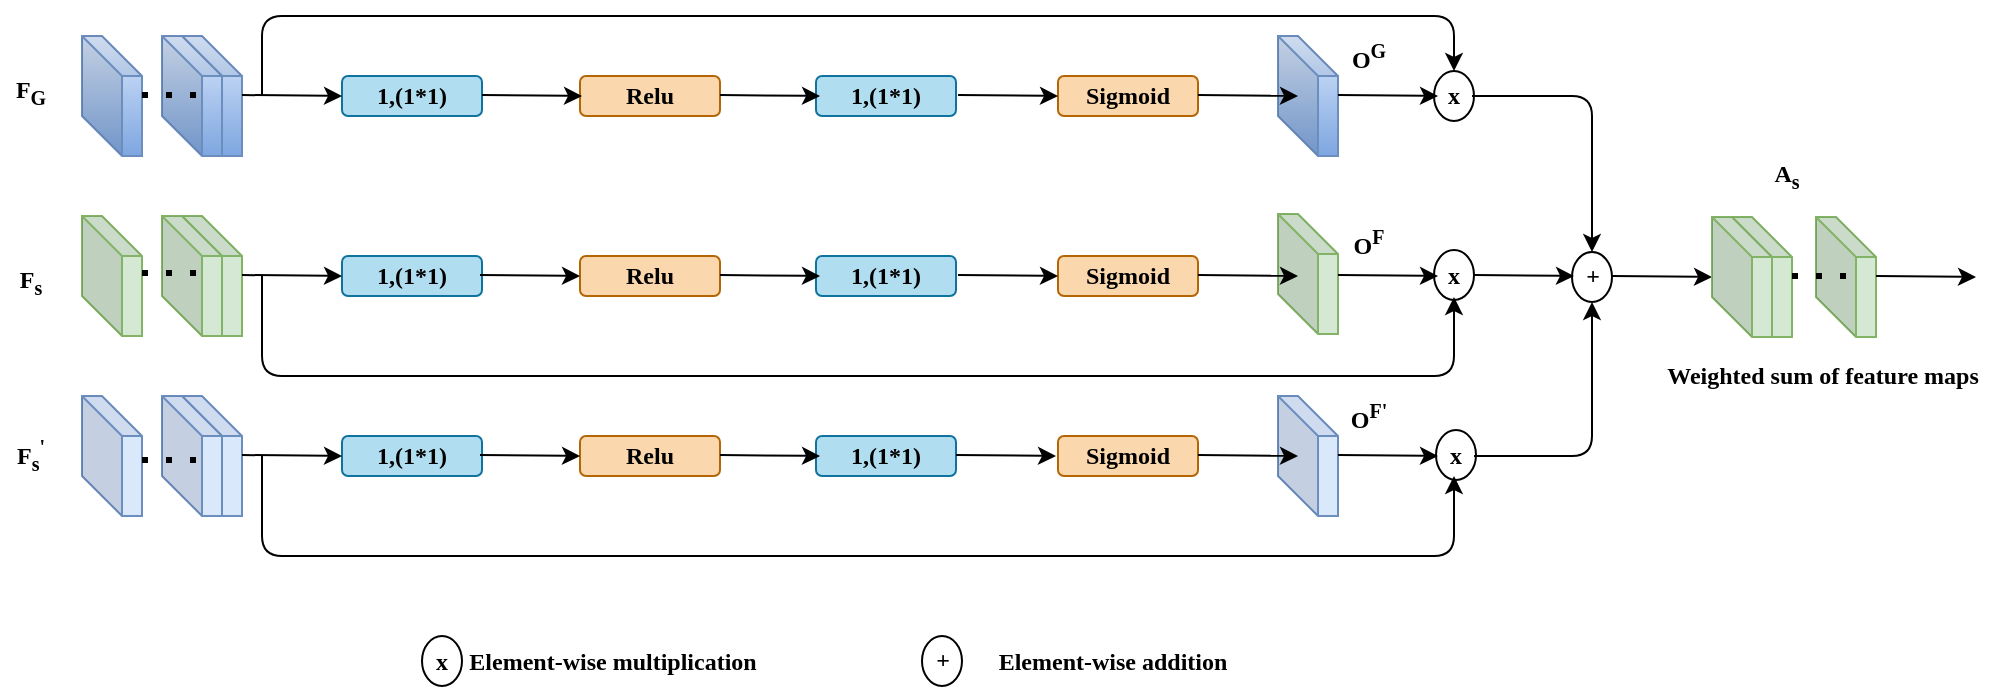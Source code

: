 <mxfile version="13.4.2" type="github"><diagram id="vYfjaxlOnfIvZAqjm3u5" name="Page-1"><mxGraphModel dx="1355" dy="747" grid="1" gridSize="10" guides="1" tooltips="1" connect="1" arrows="1" fold="1" page="1" pageScale="1" pageWidth="850" pageHeight="1100" math="0" shadow="0"><root><mxCell id="0"/><mxCell id="1" parent="0"/><mxCell id="uhKvVwn_lFzMIvuw0RDi-98" value="" style="ellipse;whiteSpace=wrap;html=1;fontFamily=Times New Roman;fontStyle=1" vertex="1" parent="1"><mxGeometry x="501" y="350" width="20" height="25" as="geometry"/></mxCell><mxCell id="uhKvVwn_lFzMIvuw0RDi-99" value="" style="shape=cube;whiteSpace=wrap;html=1;boundedLbl=1;backgroundOutline=1;darkOpacity=0.05;darkOpacity2=0.1;fillColor=#dae8fc;strokeColor=#6c8ebf;gradientColor=#7ea6e0;fontFamily=Times New Roman;fontStyle=1" vertex="1" parent="1"><mxGeometry x="131" y="50" width="30" height="60" as="geometry"/></mxCell><mxCell id="uhKvVwn_lFzMIvuw0RDi-100" value="" style="shape=cube;whiteSpace=wrap;html=1;boundedLbl=1;backgroundOutline=1;darkOpacity=0.05;darkOpacity2=0.1;fillColor=#d5e8d4;strokeColor=#82b366;fontFamily=Times New Roman;fontStyle=1" vertex="1" parent="1"><mxGeometry x="131" y="140" width="30" height="60" as="geometry"/></mxCell><mxCell id="uhKvVwn_lFzMIvuw0RDi-101" value="" style="shape=cube;whiteSpace=wrap;html=1;boundedLbl=1;backgroundOutline=1;darkOpacity=0.05;darkOpacity2=0.1;fillColor=#dae8fc;strokeColor=#6c8ebf;fontFamily=Times New Roman;fontStyle=1" vertex="1" parent="1"><mxGeometry x="131" y="230" width="30" height="60" as="geometry"/></mxCell><mxCell id="uhKvVwn_lFzMIvuw0RDi-102" value="1,(1*1)" style="rounded=1;whiteSpace=wrap;html=1;fillColor=#b1ddf0;strokeColor=#10739e;fontFamily=Times New Roman;fontStyle=1" vertex="1" parent="1"><mxGeometry x="211" y="70" width="70" height="20" as="geometry"/></mxCell><mxCell id="uhKvVwn_lFzMIvuw0RDi-103" value="1,(1*1)" style="rounded=1;whiteSpace=wrap;html=1;fillColor=#b1ddf0;strokeColor=#10739e;fontFamily=Times New Roman;fontStyle=1" vertex="1" parent="1"><mxGeometry x="211" y="160" width="70" height="20" as="geometry"/></mxCell><mxCell id="uhKvVwn_lFzMIvuw0RDi-104" value="1,(1*1)" style="rounded=1;whiteSpace=wrap;html=1;fillColor=#b1ddf0;strokeColor=#10739e;fontFamily=Times New Roman;fontStyle=1" vertex="1" parent="1"><mxGeometry x="211" y="250" width="70" height="20" as="geometry"/></mxCell><mxCell id="uhKvVwn_lFzMIvuw0RDi-105" value="Relu" style="rounded=1;whiteSpace=wrap;html=1;fillColor=#fad7ac;strokeColor=#b46504;fontFamily=Times New Roman;fontStyle=1" vertex="1" parent="1"><mxGeometry x="330" y="70" width="70" height="20" as="geometry"/></mxCell><mxCell id="uhKvVwn_lFzMIvuw0RDi-106" value="Relu" style="rounded=1;whiteSpace=wrap;html=1;fillColor=#fad7ac;strokeColor=#b46504;fontFamily=Times New Roman;fontStyle=1" vertex="1" parent="1"><mxGeometry x="330" y="160" width="70" height="20" as="geometry"/></mxCell><mxCell id="uhKvVwn_lFzMIvuw0RDi-107" value="Relu" style="rounded=1;whiteSpace=wrap;html=1;fillColor=#fad7ac;strokeColor=#b46504;fontFamily=Times New Roman;fontStyle=1" vertex="1" parent="1"><mxGeometry x="330" y="250" width="70" height="20" as="geometry"/></mxCell><mxCell id="uhKvVwn_lFzMIvuw0RDi-108" value="1,(1*1)" style="rounded=1;whiteSpace=wrap;html=1;fillColor=#b1ddf0;strokeColor=#10739e;fontFamily=Times New Roman;fontStyle=1" vertex="1" parent="1"><mxGeometry x="448" y="70" width="70" height="20" as="geometry"/></mxCell><mxCell id="uhKvVwn_lFzMIvuw0RDi-109" value="1,(1*1)" style="rounded=1;whiteSpace=wrap;html=1;fillColor=#b1ddf0;strokeColor=#10739e;fontFamily=Times New Roman;fontStyle=1" vertex="1" parent="1"><mxGeometry x="448" y="160" width="70" height="20" as="geometry"/></mxCell><mxCell id="uhKvVwn_lFzMIvuw0RDi-110" value="1,(1*1)" style="rounded=1;whiteSpace=wrap;html=1;fillColor=#b1ddf0;strokeColor=#10739e;fontFamily=Times New Roman;fontStyle=1" vertex="1" parent="1"><mxGeometry x="448" y="250" width="70" height="20" as="geometry"/></mxCell><mxCell id="uhKvVwn_lFzMIvuw0RDi-111" value="Sigmoid" style="rounded=1;whiteSpace=wrap;html=1;fillColor=#fad7ac;strokeColor=#b46504;fontFamily=Times New Roman;fontStyle=1" vertex="1" parent="1"><mxGeometry x="569" y="70" width="70" height="20" as="geometry"/></mxCell><mxCell id="uhKvVwn_lFzMIvuw0RDi-112" value="Sigmoid" style="rounded=1;whiteSpace=wrap;html=1;fillColor=#fad7ac;strokeColor=#b46504;fontFamily=Times New Roman;fontStyle=1" vertex="1" parent="1"><mxGeometry x="569" y="160" width="70" height="20" as="geometry"/></mxCell><mxCell id="uhKvVwn_lFzMIvuw0RDi-113" value="Sigmoid" style="rounded=1;whiteSpace=wrap;html=1;fillColor=#fad7ac;strokeColor=#b46504;fontFamily=Times New Roman;fontStyle=1" vertex="1" parent="1"><mxGeometry x="569" y="250" width="70" height="20" as="geometry"/></mxCell><mxCell id="uhKvVwn_lFzMIvuw0RDi-114" value="" style="shape=cube;whiteSpace=wrap;html=1;boundedLbl=1;backgroundOutline=1;darkOpacity=0.05;darkOpacity2=0.1;fillColor=#dae8fc;strokeColor=#6c8ebf;gradientColor=#7ea6e0;fontFamily=Times New Roman;fontStyle=1" vertex="1" parent="1"><mxGeometry x="679" y="50" width="30" height="60" as="geometry"/></mxCell><mxCell id="uhKvVwn_lFzMIvuw0RDi-115" value="" style="shape=cube;whiteSpace=wrap;html=1;boundedLbl=1;backgroundOutline=1;darkOpacity=0.05;darkOpacity2=0.1;fillColor=#d5e8d4;strokeColor=#82b366;fontFamily=Times New Roman;fontStyle=1" vertex="1" parent="1"><mxGeometry x="679" y="139" width="30" height="60" as="geometry"/></mxCell><mxCell id="uhKvVwn_lFzMIvuw0RDi-116" value="" style="shape=cube;whiteSpace=wrap;html=1;boundedLbl=1;backgroundOutline=1;darkOpacity=0.05;darkOpacity2=0.1;fillColor=#dae8fc;strokeColor=#6c8ebf;fontFamily=Times New Roman;fontStyle=1" vertex="1" parent="1"><mxGeometry x="679" y="230" width="30" height="60" as="geometry"/></mxCell><mxCell id="uhKvVwn_lFzMIvuw0RDi-117" value="" style="shape=cube;whiteSpace=wrap;html=1;boundedLbl=1;backgroundOutline=1;darkOpacity=0.05;darkOpacity2=0.1;fillColor=#dae8fc;strokeColor=#6c8ebf;gradientColor=#7ea6e0;fontFamily=Times New Roman;fontStyle=1" vertex="1" parent="1"><mxGeometry x="121" y="50" width="30" height="60" as="geometry"/></mxCell><mxCell id="uhKvVwn_lFzMIvuw0RDi-118" value="" style="shape=cube;whiteSpace=wrap;html=1;boundedLbl=1;backgroundOutline=1;darkOpacity=0.05;darkOpacity2=0.1;fillColor=#dae8fc;strokeColor=#6c8ebf;gradientColor=#7ea6e0;fontFamily=Times New Roman;fontStyle=1" vertex="1" parent="1"><mxGeometry x="81" y="50" width="30" height="60" as="geometry"/></mxCell><mxCell id="uhKvVwn_lFzMIvuw0RDi-119" value="" style="shape=cube;whiteSpace=wrap;html=1;boundedLbl=1;backgroundOutline=1;darkOpacity=0.05;darkOpacity2=0.1;fillColor=#d5e8d4;strokeColor=#82b366;fontFamily=Times New Roman;fontStyle=1" vertex="1" parent="1"><mxGeometry x="121" y="140" width="30" height="60" as="geometry"/></mxCell><mxCell id="uhKvVwn_lFzMIvuw0RDi-120" value="" style="shape=cube;whiteSpace=wrap;html=1;boundedLbl=1;backgroundOutline=1;darkOpacity=0.05;darkOpacity2=0.1;fillColor=#d5e8d4;strokeColor=#82b366;fontFamily=Times New Roman;fontStyle=1" vertex="1" parent="1"><mxGeometry x="81" y="140" width="30" height="60" as="geometry"/></mxCell><mxCell id="uhKvVwn_lFzMIvuw0RDi-121" value="" style="shape=cube;whiteSpace=wrap;html=1;boundedLbl=1;backgroundOutline=1;darkOpacity=0.05;darkOpacity2=0.1;fillColor=#dae8fc;strokeColor=#6c8ebf;fontFamily=Times New Roman;fontStyle=1" vertex="1" parent="1"><mxGeometry x="121" y="230" width="30" height="60" as="geometry"/></mxCell><mxCell id="uhKvVwn_lFzMIvuw0RDi-122" value="" style="shape=cube;whiteSpace=wrap;html=1;boundedLbl=1;backgroundOutline=1;darkOpacity=0.05;darkOpacity2=0.1;fillColor=#dae8fc;strokeColor=#6c8ebf;fontFamily=Times New Roman;fontStyle=1" vertex="1" parent="1"><mxGeometry x="81" y="230" width="30" height="60" as="geometry"/></mxCell><mxCell id="uhKvVwn_lFzMIvuw0RDi-123" value="x" style="ellipse;whiteSpace=wrap;html=1;fontFamily=Times New Roman;fontStyle=1" vertex="1" parent="1"><mxGeometry x="757" y="67.5" width="20" height="25" as="geometry"/></mxCell><mxCell id="uhKvVwn_lFzMIvuw0RDi-124" value="x" style="ellipse;whiteSpace=wrap;html=1;fontFamily=Times New Roman;fontStyle=1" vertex="1" parent="1"><mxGeometry x="757" y="157" width="20" height="25" as="geometry"/></mxCell><mxCell id="uhKvVwn_lFzMIvuw0RDi-125" value="x" style="ellipse;whiteSpace=wrap;html=1;fontFamily=Times New Roman;fontStyle=1" vertex="1" parent="1"><mxGeometry x="758" y="247" width="20" height="25" as="geometry"/></mxCell><mxCell id="uhKvVwn_lFzMIvuw0RDi-126" value="" style="ellipse;whiteSpace=wrap;html=1;fontFamily=Times New Roman;fontStyle=1" vertex="1" parent="1"><mxGeometry x="826" y="158" width="20" height="25" as="geometry"/></mxCell><mxCell id="uhKvVwn_lFzMIvuw0RDi-127" value="" style="shape=cube;whiteSpace=wrap;html=1;boundedLbl=1;backgroundOutline=1;darkOpacity=0.05;darkOpacity2=0.1;fillColor=#d5e8d4;strokeColor=#82b366;fontFamily=Times New Roman;fontStyle=1" vertex="1" parent="1"><mxGeometry x="906" y="140.5" width="30" height="60" as="geometry"/></mxCell><mxCell id="uhKvVwn_lFzMIvuw0RDi-128" value="" style="endArrow=none;dashed=1;html=1;dashPattern=1 3;strokeWidth=3;fontFamily=Times New Roman;fontStyle=1" edge="1" parent="1"><mxGeometry width="50" height="50" relative="1" as="geometry"><mxPoint x="111" y="79.5" as="sourcePoint"/><mxPoint x="141" y="79.5" as="targetPoint"/></mxGeometry></mxCell><mxCell id="uhKvVwn_lFzMIvuw0RDi-129" value="" style="endArrow=none;dashed=1;html=1;dashPattern=1 3;strokeWidth=3;fontFamily=Times New Roman;fontStyle=1" edge="1" parent="1"><mxGeometry width="50" height="50" relative="1" as="geometry"><mxPoint x="111" y="168.5" as="sourcePoint"/><mxPoint x="141" y="168.5" as="targetPoint"/></mxGeometry></mxCell><mxCell id="uhKvVwn_lFzMIvuw0RDi-130" value="" style="endArrow=none;dashed=1;html=1;dashPattern=1 3;strokeWidth=3;fontFamily=Times New Roman;fontStyle=1" edge="1" parent="1"><mxGeometry width="50" height="50" relative="1" as="geometry"><mxPoint x="111" y="262" as="sourcePoint"/><mxPoint x="141" y="262" as="targetPoint"/></mxGeometry></mxCell><mxCell id="uhKvVwn_lFzMIvuw0RDi-131" value="" style="endArrow=classic;html=1;strokeWidth=1;entryX=0;entryY=0.5;entryDx=0;entryDy=0;fontFamily=Times New Roman;fontStyle=1" edge="1" parent="1" target="uhKvVwn_lFzMIvuw0RDi-102"><mxGeometry width="50" height="50" relative="1" as="geometry"><mxPoint x="161" y="79.5" as="sourcePoint"/><mxPoint x="201" y="79.5" as="targetPoint"/></mxGeometry></mxCell><mxCell id="uhKvVwn_lFzMIvuw0RDi-132" value="" style="endArrow=classic;html=1;strokeWidth=1;entryX=0;entryY=0.5;entryDx=0;entryDy=0;fontFamily=Times New Roman;fontStyle=1" edge="1" parent="1"><mxGeometry width="50" height="50" relative="1" as="geometry"><mxPoint x="281" y="79.5" as="sourcePoint"/><mxPoint x="331" y="80" as="targetPoint"/></mxGeometry></mxCell><mxCell id="uhKvVwn_lFzMIvuw0RDi-133" value="" style="endArrow=classic;html=1;strokeWidth=1;entryX=0;entryY=0.5;entryDx=0;entryDy=0;fontFamily=Times New Roman;fontStyle=1" edge="1" parent="1"><mxGeometry width="50" height="50" relative="1" as="geometry"><mxPoint x="400" y="79.5" as="sourcePoint"/><mxPoint x="450" y="80" as="targetPoint"/></mxGeometry></mxCell><mxCell id="uhKvVwn_lFzMIvuw0RDi-134" value="" style="endArrow=classic;html=1;strokeWidth=1;entryX=0;entryY=0.5;entryDx=0;entryDy=0;fontFamily=Times New Roman;fontStyle=1" edge="1" parent="1"><mxGeometry width="50" height="50" relative="1" as="geometry"><mxPoint x="519" y="79.5" as="sourcePoint"/><mxPoint x="569" y="80" as="targetPoint"/></mxGeometry></mxCell><mxCell id="uhKvVwn_lFzMIvuw0RDi-135" value="" style="endArrow=classic;html=1;strokeWidth=1;entryX=0;entryY=0.5;entryDx=0;entryDy=0;fontFamily=Times New Roman;fontStyle=1" edge="1" parent="1"><mxGeometry width="50" height="50" relative="1" as="geometry"><mxPoint x="639" y="79.5" as="sourcePoint"/><mxPoint x="689" y="80" as="targetPoint"/></mxGeometry></mxCell><mxCell id="uhKvVwn_lFzMIvuw0RDi-136" value="" style="endArrow=classic;html=1;strokeWidth=1;entryX=0;entryY=0.5;entryDx=0;entryDy=0;fontFamily=Times New Roman;fontStyle=1" edge="1" parent="1"><mxGeometry width="50" height="50" relative="1" as="geometry"><mxPoint x="161" y="169.5" as="sourcePoint"/><mxPoint x="211" y="170" as="targetPoint"/></mxGeometry></mxCell><mxCell id="uhKvVwn_lFzMIvuw0RDi-137" value="" style="endArrow=classic;html=1;strokeWidth=1;entryX=0;entryY=0.5;entryDx=0;entryDy=0;fontFamily=Times New Roman;fontStyle=1" edge="1" parent="1"><mxGeometry width="50" height="50" relative="1" as="geometry"><mxPoint x="280" y="169.5" as="sourcePoint"/><mxPoint x="330" y="170" as="targetPoint"/></mxGeometry></mxCell><mxCell id="uhKvVwn_lFzMIvuw0RDi-138" value="" style="endArrow=classic;html=1;strokeWidth=1;entryX=0;entryY=0.5;entryDx=0;entryDy=0;fontFamily=Times New Roman;fontStyle=1" edge="1" parent="1"><mxGeometry width="50" height="50" relative="1" as="geometry"><mxPoint x="400" y="169.5" as="sourcePoint"/><mxPoint x="450" y="170" as="targetPoint"/></mxGeometry></mxCell><mxCell id="uhKvVwn_lFzMIvuw0RDi-139" value="" style="endArrow=classic;html=1;strokeWidth=1;entryX=0;entryY=0.5;entryDx=0;entryDy=0;fontFamily=Times New Roman;fontStyle=1" edge="1" parent="1"><mxGeometry width="50" height="50" relative="1" as="geometry"><mxPoint x="519" y="169.5" as="sourcePoint"/><mxPoint x="569" y="170" as="targetPoint"/></mxGeometry></mxCell><mxCell id="uhKvVwn_lFzMIvuw0RDi-140" value="" style="endArrow=classic;html=1;strokeWidth=1;entryX=0;entryY=0.5;entryDx=0;entryDy=0;fontFamily=Times New Roman;fontStyle=1" edge="1" parent="1"><mxGeometry width="50" height="50" relative="1" as="geometry"><mxPoint x="639" y="169.5" as="sourcePoint"/><mxPoint x="689" y="170" as="targetPoint"/></mxGeometry></mxCell><mxCell id="uhKvVwn_lFzMIvuw0RDi-141" value="" style="endArrow=classic;html=1;strokeWidth=1;entryX=0;entryY=0.5;entryDx=0;entryDy=0;fontFamily=Times New Roman;fontStyle=1" edge="1" parent="1"><mxGeometry width="50" height="50" relative="1" as="geometry"><mxPoint x="161" y="259.5" as="sourcePoint"/><mxPoint x="211" y="260" as="targetPoint"/></mxGeometry></mxCell><mxCell id="uhKvVwn_lFzMIvuw0RDi-142" value="" style="endArrow=classic;html=1;strokeWidth=1;entryX=0;entryY=0.5;entryDx=0;entryDy=0;fontFamily=Times New Roman;fontStyle=1" edge="1" parent="1"><mxGeometry width="50" height="50" relative="1" as="geometry"><mxPoint x="280" y="259.5" as="sourcePoint"/><mxPoint x="330" y="260" as="targetPoint"/></mxGeometry></mxCell><mxCell id="uhKvVwn_lFzMIvuw0RDi-143" value="" style="endArrow=classic;html=1;strokeWidth=1;entryX=0;entryY=0.5;entryDx=0;entryDy=0;fontFamily=Times New Roman;fontStyle=1" edge="1" parent="1"><mxGeometry width="50" height="50" relative="1" as="geometry"><mxPoint x="400" y="259.5" as="sourcePoint"/><mxPoint x="450" y="260" as="targetPoint"/></mxGeometry></mxCell><mxCell id="uhKvVwn_lFzMIvuw0RDi-144" value="" style="endArrow=classic;html=1;strokeWidth=1;entryX=0;entryY=0.5;entryDx=0;entryDy=0;fontFamily=Times New Roman;fontStyle=1" edge="1" parent="1"><mxGeometry width="50" height="50" relative="1" as="geometry"><mxPoint x="518" y="259.5" as="sourcePoint"/><mxPoint x="568" y="260" as="targetPoint"/></mxGeometry></mxCell><mxCell id="uhKvVwn_lFzMIvuw0RDi-145" value="" style="endArrow=classic;html=1;strokeWidth=1;entryX=0;entryY=0.5;entryDx=0;entryDy=0;fontFamily=Times New Roman;fontStyle=1" edge="1" parent="1"><mxGeometry width="50" height="50" relative="1" as="geometry"><mxPoint x="639" y="259.5" as="sourcePoint"/><mxPoint x="689" y="260" as="targetPoint"/></mxGeometry></mxCell><mxCell id="uhKvVwn_lFzMIvuw0RDi-146" value="" style="endArrow=classic;html=1;strokeWidth=1;entryX=0;entryY=0.5;entryDx=0;entryDy=0;fontFamily=Times New Roman;fontStyle=1" edge="1" parent="1"><mxGeometry width="50" height="50" relative="1" as="geometry"><mxPoint x="709" y="79.5" as="sourcePoint"/><mxPoint x="759" y="80" as="targetPoint"/></mxGeometry></mxCell><mxCell id="uhKvVwn_lFzMIvuw0RDi-147" value="" style="endArrow=classic;html=1;strokeWidth=1;entryX=0;entryY=0.5;entryDx=0;entryDy=0;fontFamily=Times New Roman;fontStyle=1" edge="1" parent="1"><mxGeometry width="50" height="50" relative="1" as="geometry"><mxPoint x="709" y="169.5" as="sourcePoint"/><mxPoint x="759" y="170" as="targetPoint"/></mxGeometry></mxCell><mxCell id="uhKvVwn_lFzMIvuw0RDi-148" value="" style="endArrow=classic;html=1;strokeWidth=1;entryX=0;entryY=0.5;entryDx=0;entryDy=0;fontFamily=Times New Roman;fontStyle=1" edge="1" parent="1"><mxGeometry width="50" height="50" relative="1" as="geometry"><mxPoint x="709" y="259.5" as="sourcePoint"/><mxPoint x="759" y="260" as="targetPoint"/></mxGeometry></mxCell><mxCell id="uhKvVwn_lFzMIvuw0RDi-149" value="" style="endArrow=classic;html=1;strokeWidth=1;entryX=0;entryY=0.5;entryDx=0;entryDy=0;fontFamily=Times New Roman;fontStyle=1" edge="1" parent="1"><mxGeometry width="50" height="50" relative="1" as="geometry"><mxPoint x="777" y="169.5" as="sourcePoint"/><mxPoint x="827" y="170" as="targetPoint"/></mxGeometry></mxCell><mxCell id="uhKvVwn_lFzMIvuw0RDi-150" value="" style="endArrow=classic;html=1;strokeWidth=1;entryX=0;entryY=0.5;entryDx=0;entryDy=0;fontFamily=Times New Roman;fontStyle=1" edge="1" parent="1"><mxGeometry width="50" height="50" relative="1" as="geometry"><mxPoint x="846" y="170" as="sourcePoint"/><mxPoint x="896" y="170.5" as="targetPoint"/></mxGeometry></mxCell><mxCell id="uhKvVwn_lFzMIvuw0RDi-151" value="" style="shape=cube;whiteSpace=wrap;html=1;boundedLbl=1;backgroundOutline=1;darkOpacity=0.05;darkOpacity2=0.1;fillColor=#d5e8d4;strokeColor=#82b366;fontFamily=Times New Roman;fontStyle=1" vertex="1" parent="1"><mxGeometry x="896" y="140.5" width="30" height="60" as="geometry"/></mxCell><mxCell id="uhKvVwn_lFzMIvuw0RDi-152" value="" style="shape=cube;whiteSpace=wrap;html=1;boundedLbl=1;backgroundOutline=1;darkOpacity=0.05;darkOpacity2=0.1;fillColor=#d5e8d4;strokeColor=#82b366;fontFamily=Times New Roman;fontStyle=1" vertex="1" parent="1"><mxGeometry x="948" y="140.5" width="30" height="60" as="geometry"/></mxCell><mxCell id="uhKvVwn_lFzMIvuw0RDi-153" value="" style="endArrow=none;dashed=1;html=1;dashPattern=1 3;strokeWidth=3;fontFamily=Times New Roman;fontStyle=1" edge="1" parent="1"><mxGeometry width="50" height="50" relative="1" as="geometry"><mxPoint x="936" y="170" as="sourcePoint"/><mxPoint x="966" y="170" as="targetPoint"/></mxGeometry></mxCell><mxCell id="uhKvVwn_lFzMIvuw0RDi-154" value="" style="edgeStyle=segmentEdgeStyle;endArrow=classic;html=1;strokeWidth=1;entryX=0.5;entryY=0;entryDx=0;entryDy=0;fontFamily=Times New Roman;fontStyle=1" edge="1" parent="1" target="uhKvVwn_lFzMIvuw0RDi-123"><mxGeometry width="50" height="50" relative="1" as="geometry"><mxPoint x="171" y="80" as="sourcePoint"/><mxPoint x="771" y="60" as="targetPoint"/><Array as="points"><mxPoint x="171" y="40"/><mxPoint x="767" y="40"/></Array></mxGeometry></mxCell><mxCell id="uhKvVwn_lFzMIvuw0RDi-155" value="" style="edgeStyle=segmentEdgeStyle;endArrow=classic;html=1;strokeWidth=1;entryX=0.45;entryY=0.92;entryDx=0;entryDy=0;entryPerimeter=0;fontFamily=Times New Roman;fontStyle=1" edge="1" parent="1" target="uhKvVwn_lFzMIvuw0RDi-125"><mxGeometry width="50" height="50" relative="1" as="geometry"><mxPoint x="171" y="259.5" as="sourcePoint"/><mxPoint x="767" y="280" as="targetPoint"/><Array as="points"><mxPoint x="171" y="310"/><mxPoint x="767" y="310"/></Array></mxGeometry></mxCell><mxCell id="uhKvVwn_lFzMIvuw0RDi-156" value="" style="edgeStyle=segmentEdgeStyle;endArrow=classic;html=1;strokeWidth=1;entryX=0.45;entryY=0.92;entryDx=0;entryDy=0;entryPerimeter=0;fontFamily=Times New Roman;fontStyle=1" edge="1" parent="1"><mxGeometry width="50" height="50" relative="1" as="geometry"><mxPoint x="171" y="170" as="sourcePoint"/><mxPoint x="767" y="180.5" as="targetPoint"/><Array as="points"><mxPoint x="171" y="220"/><mxPoint x="767" y="220"/></Array></mxGeometry></mxCell><mxCell id="uhKvVwn_lFzMIvuw0RDi-157" value="" style="edgeStyle=segmentEdgeStyle;endArrow=classic;html=1;strokeWidth=1;entryX=0.5;entryY=1;entryDx=0;entryDy=0;fontFamily=Times New Roman;fontStyle=1" edge="1" parent="1" target="uhKvVwn_lFzMIvuw0RDi-126"><mxGeometry width="50" height="50" relative="1" as="geometry"><mxPoint x="777" y="260" as="sourcePoint"/><mxPoint x="827" y="210" as="targetPoint"/></mxGeometry></mxCell><mxCell id="uhKvVwn_lFzMIvuw0RDi-158" value="" style="edgeStyle=segmentEdgeStyle;endArrow=classic;html=1;strokeWidth=1;entryX=0.5;entryY=0;entryDx=0;entryDy=0;fontFamily=Times New Roman;fontStyle=1" edge="1" parent="1" target="uhKvVwn_lFzMIvuw0RDi-126"><mxGeometry width="50" height="50" relative="1" as="geometry"><mxPoint x="776" y="80" as="sourcePoint"/><mxPoint x="826" y="30" as="targetPoint"/></mxGeometry></mxCell><mxCell id="uhKvVwn_lFzMIvuw0RDi-159" value="" style="endArrow=classic;html=1;strokeWidth=1;entryX=0;entryY=0.5;entryDx=0;entryDy=0;fontFamily=Times New Roman;fontStyle=1" edge="1" parent="1"><mxGeometry width="50" height="50" relative="1" as="geometry"><mxPoint x="978" y="170" as="sourcePoint"/><mxPoint x="1028" y="170.5" as="targetPoint"/></mxGeometry></mxCell><mxCell id="uhKvVwn_lFzMIvuw0RDi-161" value="+" style="text;html=1;resizable=0;autosize=1;align=center;verticalAlign=middle;points=[];fillColor=none;strokeColor=none;rounded=0;fontFamily=Times New Roman;fontStyle=1" vertex="1" parent="1"><mxGeometry x="826" y="160" width="20" height="20" as="geometry"/></mxCell><mxCell id="uhKvVwn_lFzMIvuw0RDi-164" value="Weighted sum of feature maps" style="text;html=1;resizable=0;autosize=1;align=center;verticalAlign=middle;points=[];fillColor=none;strokeColor=none;rounded=0;fontFamily=Times New Roman;fontStyle=1" vertex="1" parent="1"><mxGeometry x="866" y="210" width="170" height="20" as="geometry"/></mxCell><mxCell id="uhKvVwn_lFzMIvuw0RDi-165" value="F&lt;sub&gt;G&lt;/sub&gt;" style="text;html=1;resizable=0;autosize=1;align=center;verticalAlign=middle;points=[];fillColor=none;strokeColor=none;rounded=0;fontFamily=Times New Roman;fontStyle=1" vertex="1" parent="1"><mxGeometry x="40" y="67.5" width="30" height="20" as="geometry"/></mxCell><mxCell id="uhKvVwn_lFzMIvuw0RDi-166" value="F&lt;sub&gt;s&lt;/sub&gt;" style="text;html=1;resizable=0;autosize=1;align=center;verticalAlign=middle;points=[];fillColor=none;strokeColor=none;rounded=0;fontFamily=Times New Roman;fontStyle=1" vertex="1" parent="1"><mxGeometry x="40" y="163" width="30" height="20" as="geometry"/></mxCell><mxCell id="uhKvVwn_lFzMIvuw0RDi-167" value="F&lt;sub&gt;s&lt;/sub&gt;&lt;sup&gt;'&lt;/sup&gt;" style="text;html=1;resizable=0;autosize=1;align=center;verticalAlign=middle;points=[];fillColor=none;strokeColor=none;rounded=0;fontFamily=Times New Roman;fontStyle=1" vertex="1" parent="1"><mxGeometry x="40" y="245" width="30" height="30" as="geometry"/></mxCell><mxCell id="uhKvVwn_lFzMIvuw0RDi-168" value="A&lt;sub&gt;s&lt;/sub&gt;" style="text;html=1;resizable=0;autosize=1;align=center;verticalAlign=middle;points=[];fillColor=none;strokeColor=none;rounded=0;fontFamily=Times New Roman;fontStyle=1" vertex="1" parent="1"><mxGeometry x="918" y="110" width="30" height="20" as="geometry"/></mxCell><mxCell id="uhKvVwn_lFzMIvuw0RDi-169" value="O&lt;sup&gt;G&lt;/sup&gt;" style="text;html=1;resizable=0;autosize=1;align=center;verticalAlign=middle;points=[];fillColor=none;strokeColor=none;rounded=0;fontFamily=Times New Roman;fontStyle=1" vertex="1" parent="1"><mxGeometry x="709" y="50" width="30" height="20" as="geometry"/></mxCell><mxCell id="uhKvVwn_lFzMIvuw0RDi-170" value="O&lt;sup&gt;F&lt;/sup&gt;" style="text;html=1;resizable=0;autosize=1;align=center;verticalAlign=middle;points=[];fillColor=none;strokeColor=none;rounded=0;fontFamily=Times New Roman;fontStyle=1" vertex="1" parent="1"><mxGeometry x="709" y="143" width="30" height="20" as="geometry"/></mxCell><mxCell id="uhKvVwn_lFzMIvuw0RDi-171" value="O&lt;sup&gt;F'&lt;/sup&gt;" style="text;html=1;resizable=0;autosize=1;align=center;verticalAlign=middle;points=[];fillColor=none;strokeColor=none;rounded=0;fontFamily=Times New Roman;fontStyle=1" vertex="1" parent="1"><mxGeometry x="709" y="230" width="30" height="20" as="geometry"/></mxCell><mxCell id="uhKvVwn_lFzMIvuw0RDi-172" value="x" style="ellipse;whiteSpace=wrap;html=1;fontFamily=Times New Roman;fontStyle=1" vertex="1" parent="1"><mxGeometry x="251" y="350" width="20" height="25" as="geometry"/></mxCell><mxCell id="uhKvVwn_lFzMIvuw0RDi-173" value="+" style="text;html=1;resizable=0;autosize=1;align=center;verticalAlign=middle;points=[];fillColor=none;strokeColor=none;rounded=0;fontFamily=Times New Roman;fontStyle=1" vertex="1" parent="1"><mxGeometry x="501" y="352" width="20" height="20" as="geometry"/></mxCell><mxCell id="uhKvVwn_lFzMIvuw0RDi-174" value="Element-wise multiplication" style="text;html=1;resizable=0;autosize=1;align=center;verticalAlign=middle;points=[];fillColor=none;strokeColor=none;rounded=0;fontFamily=Times New Roman;fontStyle=1" vertex="1" parent="1"><mxGeometry x="266" y="352.5" width="160" height="20" as="geometry"/></mxCell><mxCell id="uhKvVwn_lFzMIvuw0RDi-175" value="Element-wise addition" style="text;html=1;resizable=0;autosize=1;align=center;verticalAlign=middle;points=[];fillColor=none;strokeColor=none;rounded=0;fontFamily=Times New Roman;fontStyle=1" vertex="1" parent="1"><mxGeometry x="531" y="352.5" width="130" height="20" as="geometry"/></mxCell></root></mxGraphModel></diagram></mxfile>